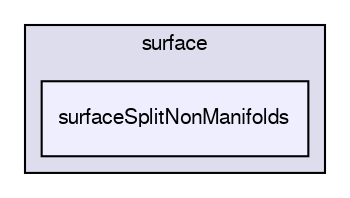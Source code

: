 digraph "applications/utilities/surface/surfaceSplitNonManifolds" {
  bgcolor=transparent;
  compound=true
  node [ fontsize="10", fontname="FreeSans"];
  edge [ labelfontsize="10", labelfontname="FreeSans"];
  subgraph clusterdir_f17de662d5fa06afbf0442aecb6ca0a0 {
    graph [ bgcolor="#ddddee", pencolor="black", label="surface" fontname="FreeSans", fontsize="10", URL="dir_f17de662d5fa06afbf0442aecb6ca0a0.html"]
  dir_ee972f15c860a9ec8ef6fc62c05021c3 [shape=box, label="surfaceSplitNonManifolds", style="filled", fillcolor="#eeeeff", pencolor="black", URL="dir_ee972f15c860a9ec8ef6fc62c05021c3.html"];
  }
}
